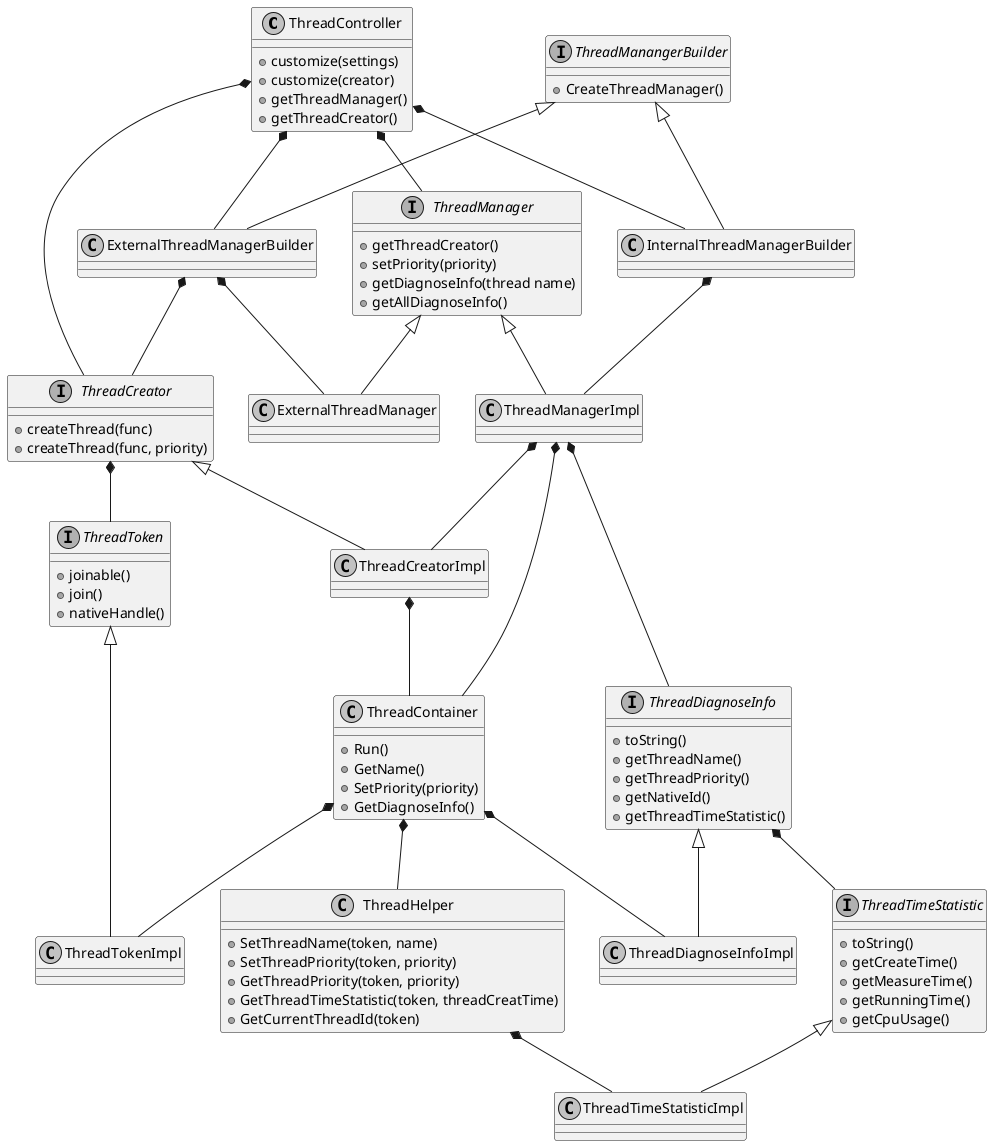 @startuml class relation diagram

skinparam monochrome true


class ThreadController {
    +customize(settings)
    +customize(creator)
    +getThreadManager()
    +getThreadCreator()
}


interface ThreadCreator {
    +createThread(func)
    +createThread(func, priority)
}

class ThreadCreatorImpl
ThreadCreator <|-- ThreadCreatorImpl


interface ThreadManangerBuilder {
    +CreateThreadManager()
}

class InternalThreadManagerBuilder
ThreadManangerBuilder <|-- InternalThreadManagerBuilder

class ExternalThreadManagerBuilder
ThreadManangerBuilder <|-- ExternalThreadManagerBuilder


interface ThreadManager {
    +getThreadCreator()
    +setPriority(priority)
    +getDiagnoseInfo(thread name)
    +getAllDiagnoseInfo()
}

ThreadController *-- ThreadManager
ThreadController *-- ThreadCreator

class ThreadManagerImpl
ThreadManager <|-- ThreadManagerImpl
InternalThreadManagerBuilder *-- ThreadManagerImpl

class ExternalThreadManager
ThreadManager <|-- ExternalThreadManager
ExternalThreadManagerBuilder *-- ExternalThreadManager
ExternalThreadManagerBuilder *-- ThreadCreator


ThreadController *-- InternalThreadManagerBuilder
ThreadController *-- ExternalThreadManagerBuilder

interface ThreadToken {
    +joinable()
    +join()
    +nativeHandle()
}

ThreadCreator *-- ThreadToken

interface ThreadDiagnoseInfo {
    +toString()
    +getThreadName()
    +getThreadPriority()
    +getNativeId()
    +getThreadTimeStatistic()
}

interface ThreadTimeStatistic {
    +toString()
    +getCreateTime()
    +getMeasureTime()
    +getRunningTime()
    +getCpuUsage()
}

class ThreadHelper {
    +SetThreadName(token, name)
    +SetThreadPriority(token, priority)
    +GetThreadPriority(token, priority)
    +GetThreadTimeStatistic(token, threadCreatTime)
    +GetCurrentThreadId(token)
}

class ThreadContainer {
    +Run()
    +GetName()
    +SetPriority(priority)
    +GetDiagnoseInfo()
}

class ThreadTokenImpl
ThreadToken <|-- ThreadTokenImpl

class ThreadTimeStatisticImpl
ThreadTimeStatistic <|-- ThreadTimeStatisticImpl

class ThreadDiagnoseInfoImpl
ThreadDiagnoseInfo <|-- ThreadDiagnoseInfoImpl

ThreadManagerImpl *-- ThreadContainer
ThreadManagerImpl *-- ThreadDiagnoseInfo
ThreadManagerImpl *-- ThreadCreatorImpl
ThreadCreatorImpl *-- ThreadContainer

ThreadContainer *-- ThreadTokenImpl
ThreadContainer *-- ThreadHelper
ThreadContainer *-- ThreadDiagnoseInfoImpl
ThreadHelper *-- ThreadTimeStatisticImpl
ThreadDiagnoseInfo *-- ThreadTimeStatistic
 


@enduml
